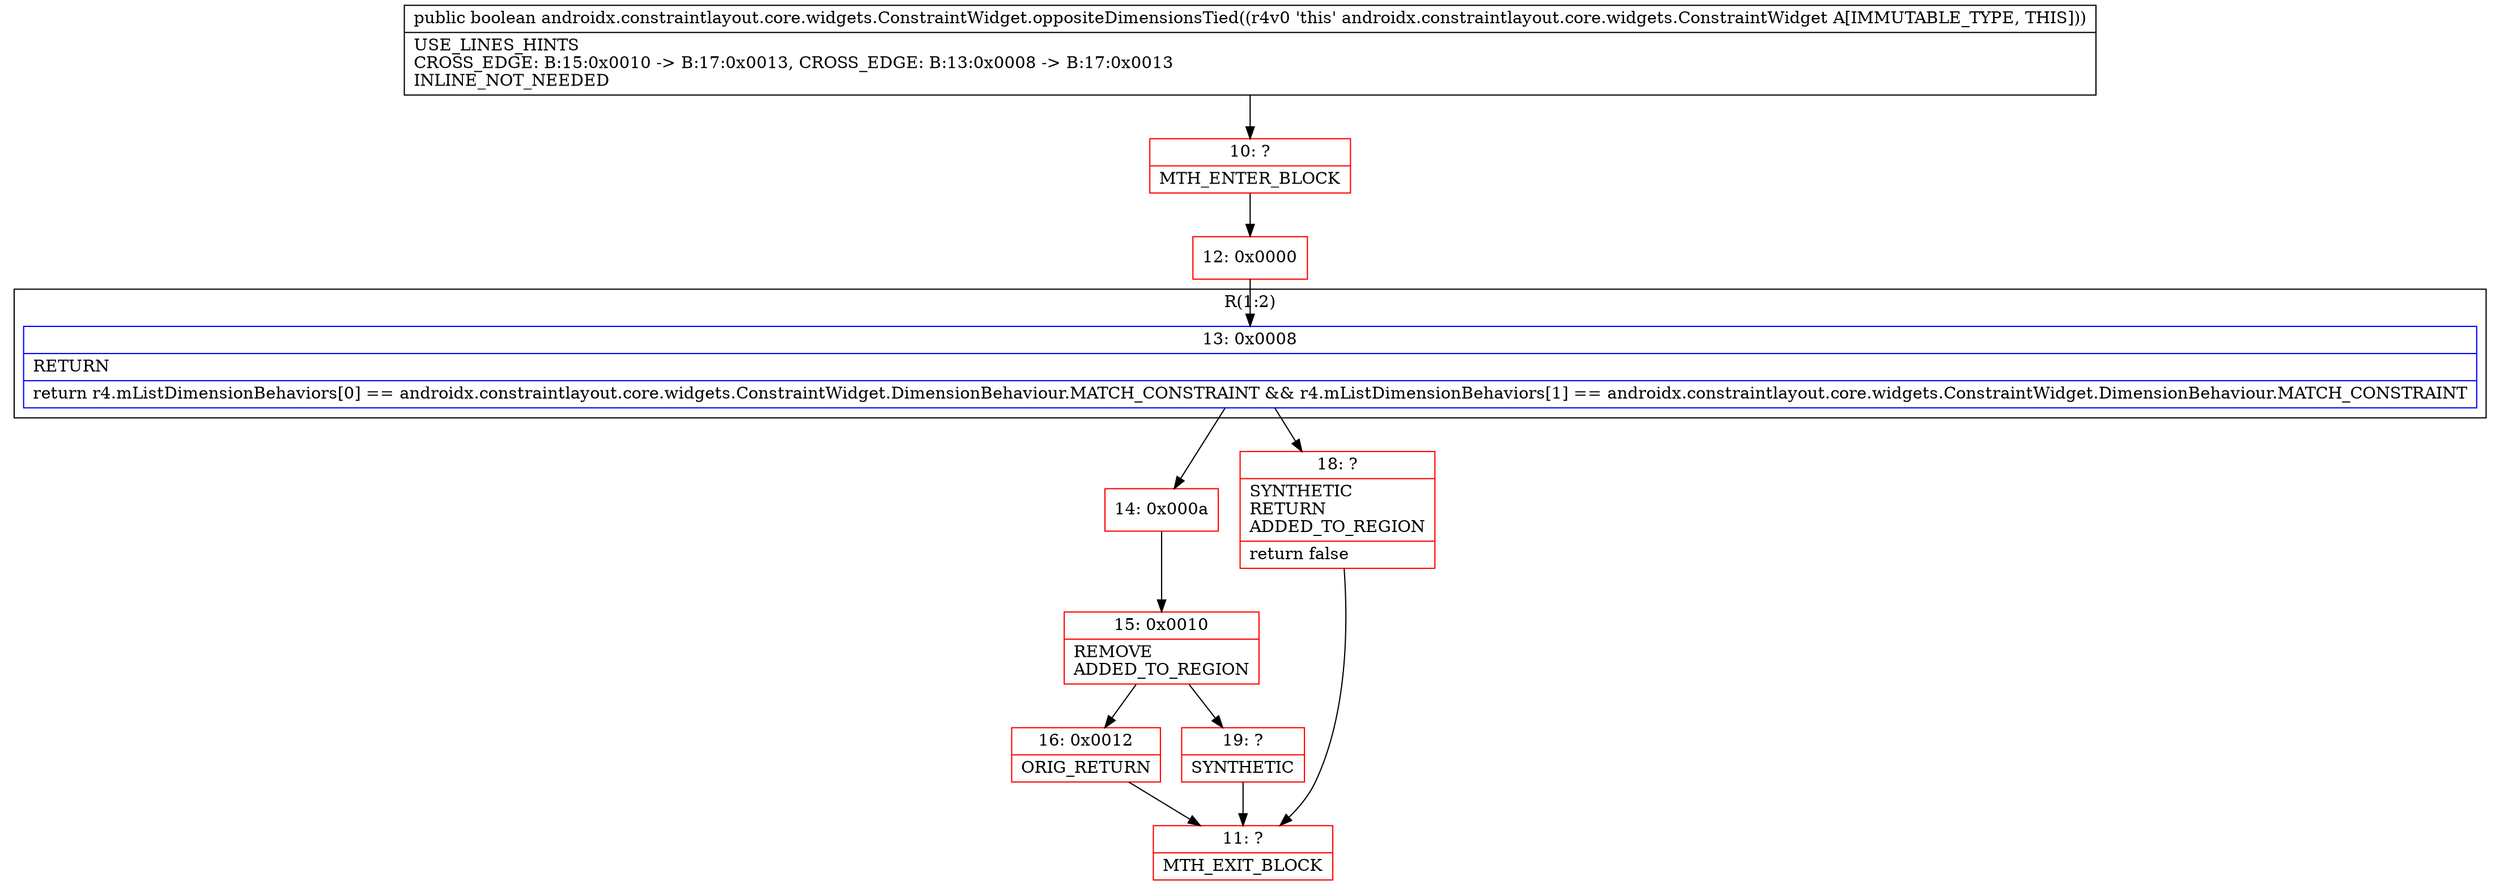 digraph "CFG forandroidx.constraintlayout.core.widgets.ConstraintWidget.oppositeDimensionsTied()Z" {
subgraph cluster_Region_1271379994 {
label = "R(1:2)";
node [shape=record,color=blue];
Node_13 [shape=record,label="{13\:\ 0x0008|RETURN\l|return r4.mListDimensionBehaviors[0] == androidx.constraintlayout.core.widgets.ConstraintWidget.DimensionBehaviour.MATCH_CONSTRAINT && r4.mListDimensionBehaviors[1] == androidx.constraintlayout.core.widgets.ConstraintWidget.DimensionBehaviour.MATCH_CONSTRAINT\l}"];
}
Node_10 [shape=record,color=red,label="{10\:\ ?|MTH_ENTER_BLOCK\l}"];
Node_12 [shape=record,color=red,label="{12\:\ 0x0000}"];
Node_14 [shape=record,color=red,label="{14\:\ 0x000a}"];
Node_15 [shape=record,color=red,label="{15\:\ 0x0010|REMOVE\lADDED_TO_REGION\l}"];
Node_16 [shape=record,color=red,label="{16\:\ 0x0012|ORIG_RETURN\l}"];
Node_11 [shape=record,color=red,label="{11\:\ ?|MTH_EXIT_BLOCK\l}"];
Node_19 [shape=record,color=red,label="{19\:\ ?|SYNTHETIC\l}"];
Node_18 [shape=record,color=red,label="{18\:\ ?|SYNTHETIC\lRETURN\lADDED_TO_REGION\l|return false\l}"];
MethodNode[shape=record,label="{public boolean androidx.constraintlayout.core.widgets.ConstraintWidget.oppositeDimensionsTied((r4v0 'this' androidx.constraintlayout.core.widgets.ConstraintWidget A[IMMUTABLE_TYPE, THIS]))  | USE_LINES_HINTS\lCROSS_EDGE: B:15:0x0010 \-\> B:17:0x0013, CROSS_EDGE: B:13:0x0008 \-\> B:17:0x0013\lINLINE_NOT_NEEDED\l}"];
MethodNode -> Node_10;Node_13 -> Node_14;
Node_13 -> Node_18;
Node_10 -> Node_12;
Node_12 -> Node_13;
Node_14 -> Node_15;
Node_15 -> Node_16;
Node_15 -> Node_19;
Node_16 -> Node_11;
Node_19 -> Node_11;
Node_18 -> Node_11;
}


